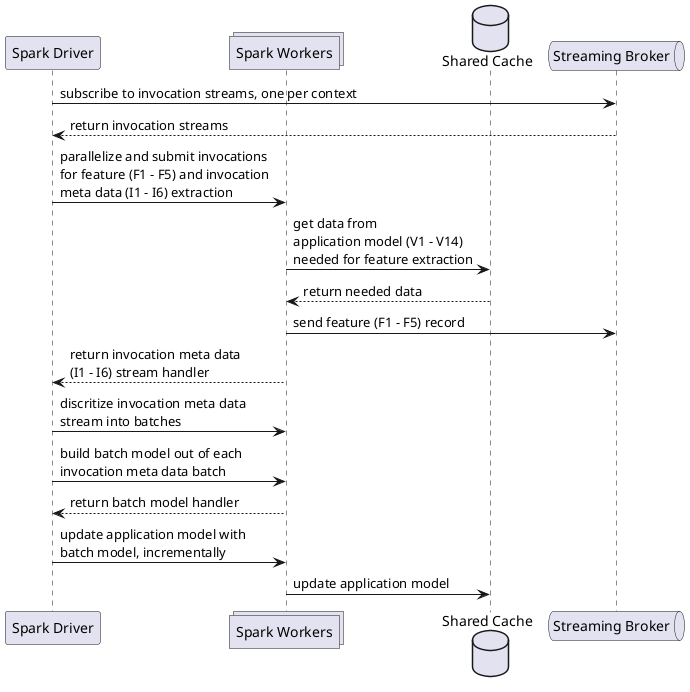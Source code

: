 @startuml SequenceDiagram
participant "Spark Driver" as Master
collections "Spark Workers" as Workers
database "Shared Cache" as Cache
queue "Streaming Broker" as Broker
Master -> Broker : subscribe to invocation streams, one per context
Broker --> Master : return invocation streams
Master -> Workers : parallelize and submit invocations\nfor feature (F1 - F5) and invocation\nmeta data (I1 - I6) extraction
Workers -> Cache : get data from\napplication model (V1 - V14)\nneeded for feature extraction
Cache --> Workers : return needed data
Workers -> Broker : send feature (F1 - F5) record
Workers --> Master : return invocation meta data\n(I1 - I6) stream handler
Master -> Workers : discritize invocation meta data\nstream into batches
Master -> Workers : build batch model out of each\ninvocation meta data batch
Workers --> Master : return batch model handler
Master -> Workers : update application model with\nbatch model, incrementally
Workers -> Cache : update application model
@enduml